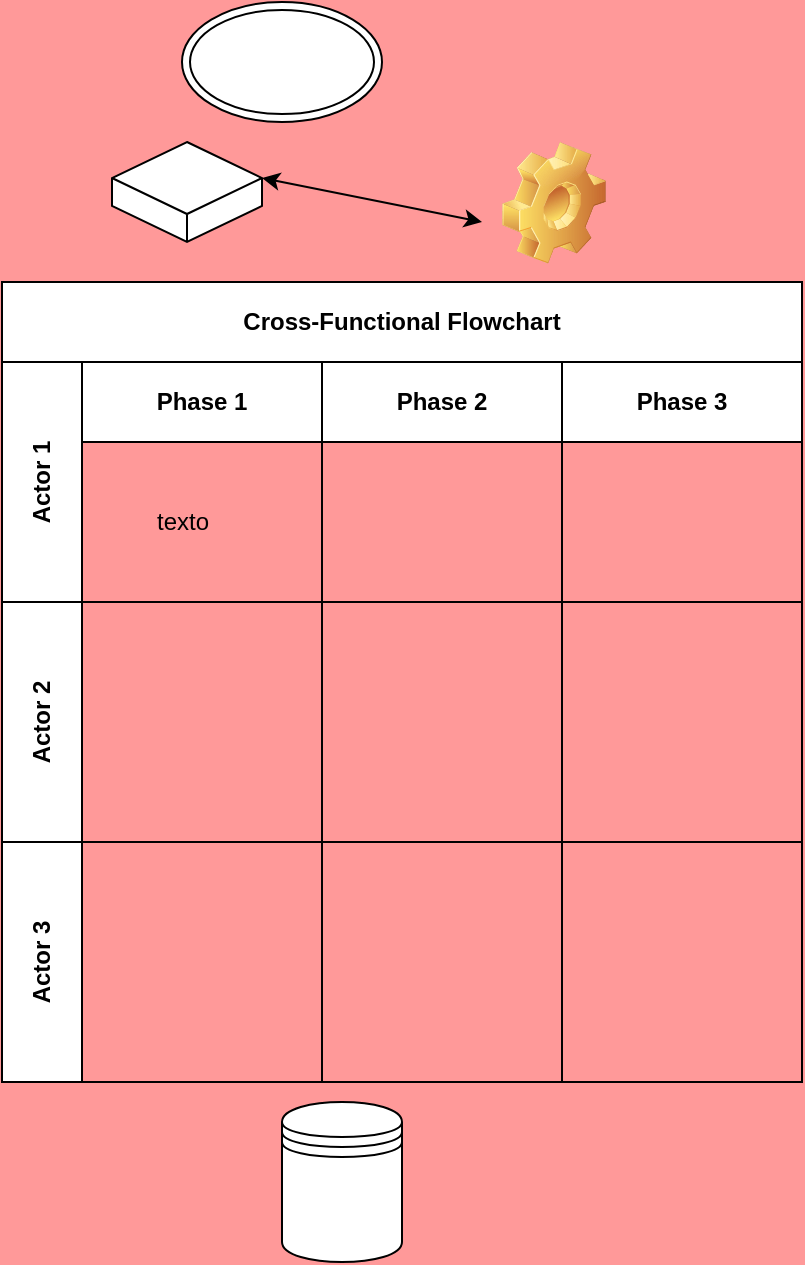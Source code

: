 <mxfile version="13.6.5">
    <diagram id="NVXQidD9qr_7CJrD9Jni" name="Page-1">
        <mxGraphModel dx="352" dy="319" grid="1" gridSize="10" guides="1" tooltips="1" connect="1" arrows="1" fold="1" page="1" pageScale="1" pageWidth="827" pageHeight="1169" background="#FF9999" math="0" shadow="0">
            <root>
                <mxCell id="0"/>
                <mxCell id="1" parent="0"/>
                <mxCell id="2" value="" style="ellipse;shape=doubleEllipse;whiteSpace=wrap;html=1;" vertex="1" parent="1">
                    <mxGeometry x="90" y="30" width="100" height="60" as="geometry"/>
                </mxCell>
                <mxCell id="3" value="" style="shape=image;html=1;verticalLabelPosition=bottom;verticalAlign=top;imageAspect=1;aspect=fixed;image=img/clipart/Gear_128x128.png" vertex="1" parent="1">
                    <mxGeometry x="250" y="100" width="52" height="61" as="geometry"/>
                </mxCell>
                <mxCell id="4" value="Cross-Functional Flowchart" style="shape=table;childLayout=tableLayout;rowLines=0;columnLines=0;startSize=40;html=1;whiteSpace=wrap;collapsible=0;recursiveResize=0;expand=0;pointerEvents=0;fontStyle=1;align=center;" vertex="1" parent="1">
                    <mxGeometry y="170" width="400" height="400" as="geometry"/>
                </mxCell>
                <mxCell id="5" value="Actor 1" style="swimlane;horizontal=0;points=[[0,0.5],[1,0.5]];portConstraint=eastwest;startSize=40;html=1;whiteSpace=wrap;collapsible=0;recursiveResize=0;expand=0;pointerEvents=0;fontStyle=1" vertex="1" parent="4">
                    <mxGeometry y="40" width="400" height="120" as="geometry"/>
                </mxCell>
                <mxCell id="6" value="Phase 1" style="swimlane;connectable=0;startSize=40;html=1;whiteSpace=wrap;collapsible=0;recursiveResize=0;expand=0;pointerEvents=0;" vertex="1" parent="5">
                    <mxGeometry x="40" width="120" height="120" as="geometry"/>
                </mxCell>
                <mxCell id="17" value="texto" style="text;html=1;align=center;verticalAlign=middle;resizable=0;points=[];autosize=1;" vertex="1" parent="6">
                    <mxGeometry x="30" y="70" width="40" height="20" as="geometry"/>
                </mxCell>
                <mxCell id="7" value="Phase 2" style="swimlane;connectable=0;startSize=40;html=1;whiteSpace=wrap;collapsible=0;recursiveResize=0;expand=0;pointerEvents=0;" vertex="1" parent="5">
                    <mxGeometry x="160" width="120" height="120" as="geometry"/>
                </mxCell>
                <mxCell id="8" value="Phase 3" style="swimlane;connectable=0;startSize=40;html=1;whiteSpace=wrap;collapsible=0;recursiveResize=0;expand=0;pointerEvents=0;" vertex="1" parent="5">
                    <mxGeometry x="280" width="120" height="120" as="geometry"/>
                </mxCell>
                <mxCell id="9" value="Actor 2" style="swimlane;horizontal=0;points=[[0,0.5],[1,0.5]];portConstraint=eastwest;startSize=40;html=1;whiteSpace=wrap;collapsible=0;recursiveResize=0;expand=0;pointerEvents=0;" vertex="1" parent="4">
                    <mxGeometry y="160" width="400" height="120" as="geometry"/>
                </mxCell>
                <mxCell id="10" value="" style="swimlane;connectable=0;startSize=0;html=1;whiteSpace=wrap;collapsible=0;recursiveResize=0;expand=0;pointerEvents=0;" vertex="1" parent="9">
                    <mxGeometry x="40" width="120" height="120" as="geometry"/>
                </mxCell>
                <mxCell id="11" value="" style="swimlane;connectable=0;startSize=0;html=1;whiteSpace=wrap;collapsible=0;recursiveResize=0;expand=0;pointerEvents=0;" vertex="1" parent="9">
                    <mxGeometry x="160" width="120" height="120" as="geometry"/>
                </mxCell>
                <mxCell id="12" value="" style="swimlane;connectable=0;startSize=0;html=1;whiteSpace=wrap;collapsible=0;recursiveResize=0;expand=0;pointerEvents=0;" vertex="1" parent="9">
                    <mxGeometry x="280" width="120" height="120" as="geometry"/>
                </mxCell>
                <mxCell id="13" value="Actor 3" style="swimlane;horizontal=0;points=[[0,0.5],[1,0.5]];portConstraint=eastwest;startSize=40;html=1;whiteSpace=wrap;collapsible=0;recursiveResize=0;expand=0;pointerEvents=0;" vertex="1" parent="4">
                    <mxGeometry y="280" width="400" height="120" as="geometry"/>
                </mxCell>
                <mxCell id="14" value="" style="swimlane;connectable=0;startSize=0;html=1;whiteSpace=wrap;collapsible=0;recursiveResize=0;expand=0;pointerEvents=0;" vertex="1" parent="13">
                    <mxGeometry x="40" width="120" height="120" as="geometry"/>
                </mxCell>
                <mxCell id="15" value="" style="swimlane;connectable=0;startSize=0;html=1;whiteSpace=wrap;collapsible=0;recursiveResize=0;expand=0;pointerEvents=0;" vertex="1" parent="13">
                    <mxGeometry x="160" width="120" height="120" as="geometry"/>
                </mxCell>
                <mxCell id="16" value="" style="swimlane;connectable=0;startSize=0;html=1;whiteSpace=wrap;collapsible=0;recursiveResize=0;expand=0;pointerEvents=0;" vertex="1" parent="13">
                    <mxGeometry x="280" width="120" height="120" as="geometry"/>
                </mxCell>
                <mxCell id="19" value="" style="html=1;whiteSpace=wrap;shape=isoCube2;backgroundOutline=1;isoAngle=15;" vertex="1" parent="1">
                    <mxGeometry x="55" y="100" width="75" height="50" as="geometry"/>
                </mxCell>
                <mxCell id="20" value="" style="endArrow=classic;startArrow=classic;html=1;exitX=0;exitY=0;exitDx=75;exitDy=18.006;exitPerimeter=0;" edge="1" parent="1" source="19">
                    <mxGeometry width="50" height="50" relative="1" as="geometry">
                        <mxPoint x="180" y="210" as="sourcePoint"/>
                        <mxPoint x="240" y="140" as="targetPoint"/>
                    </mxGeometry>
                </mxCell>
                <mxCell id="21" value="" style="shape=datastore;whiteSpace=wrap;html=1;" vertex="1" parent="1">
                    <mxGeometry x="140" y="580" width="60" height="80" as="geometry"/>
                </mxCell>
            </root>
        </mxGraphModel>
    </diagram>
</mxfile>